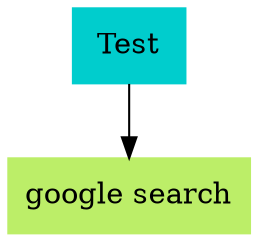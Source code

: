 // TS <-> TC
digraph {
	Test [color=cyan3 shape=box style=filled]
	"google search" [color=darkolivegreen2 shape=box style=filled]
		Test -> "google search" [len=10]
}